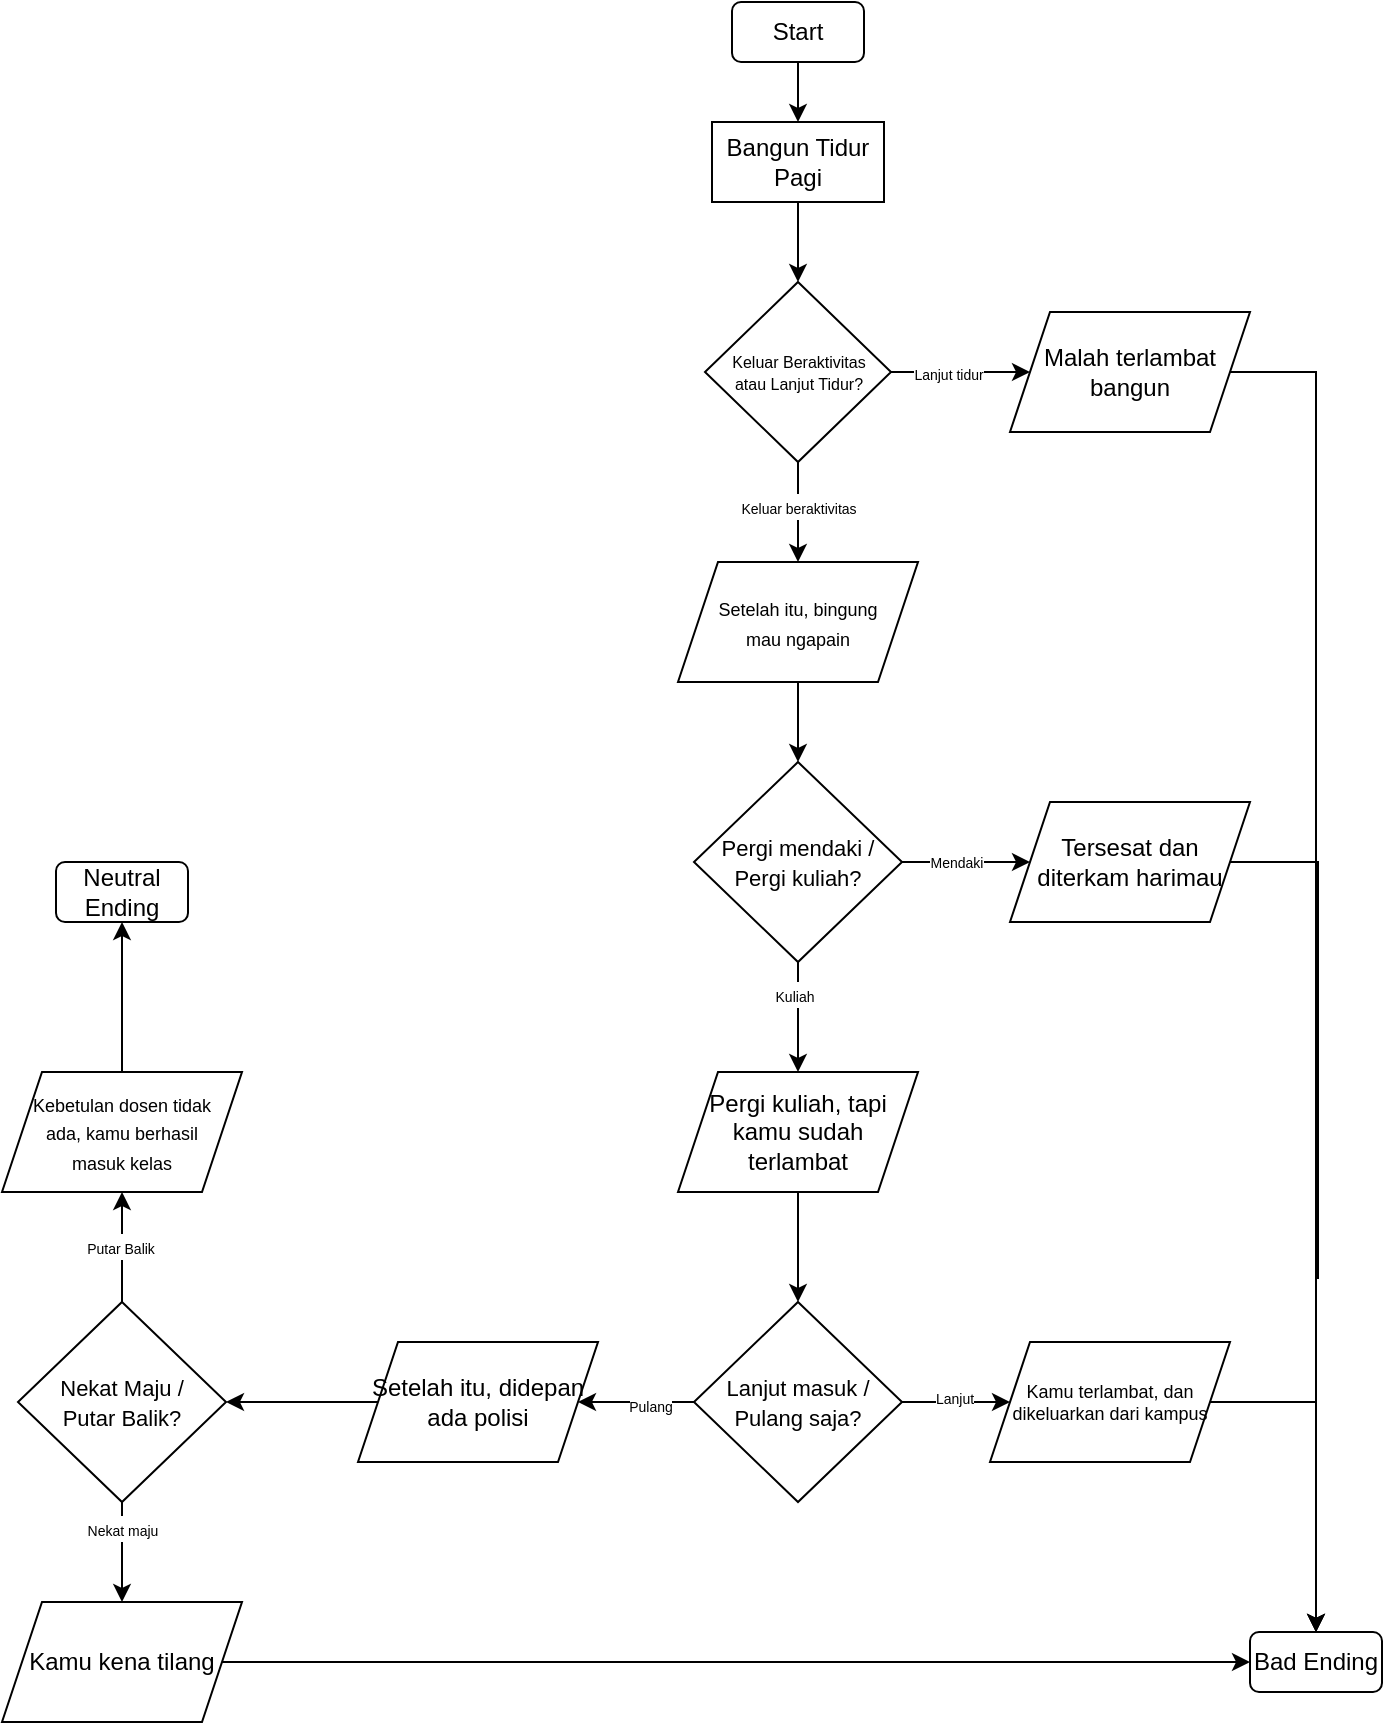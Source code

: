 <mxfile version="21.7.4" type="github">
  <diagram id="C5RBs43oDa-KdzZeNtuy" name="Page-1">
    <mxGraphModel dx="1926" dy="1026" grid="1" gridSize="10" guides="1" tooltips="1" connect="1" arrows="1" fold="1" page="1" pageScale="1" pageWidth="827" pageHeight="1169" math="0" shadow="0">
      <root>
        <mxCell id="WIyWlLk6GJQsqaUBKTNV-0" />
        <mxCell id="WIyWlLk6GJQsqaUBKTNV-1" parent="WIyWlLk6GJQsqaUBKTNV-0" />
        <mxCell id="Z7KanDH32zbY9CidZ3xN-4" style="edgeStyle=orthogonalEdgeStyle;rounded=0;orthogonalLoop=1;jettySize=auto;html=1;entryX=0.5;entryY=0;entryDx=0;entryDy=0;" edge="1" parent="WIyWlLk6GJQsqaUBKTNV-1" source="Z7KanDH32zbY9CidZ3xN-0" target="Z7KanDH32zbY9CidZ3xN-2">
          <mxGeometry relative="1" as="geometry" />
        </mxCell>
        <mxCell id="Z7KanDH32zbY9CidZ3xN-0" value="Start" style="rounded=1;whiteSpace=wrap;html=1;" vertex="1" parent="WIyWlLk6GJQsqaUBKTNV-1">
          <mxGeometry x="457" y="20" width="66" height="30" as="geometry" />
        </mxCell>
        <mxCell id="Z7KanDH32zbY9CidZ3xN-6" style="edgeStyle=orthogonalEdgeStyle;rounded=0;orthogonalLoop=1;jettySize=auto;html=1;" edge="1" parent="WIyWlLk6GJQsqaUBKTNV-1" source="Z7KanDH32zbY9CidZ3xN-2" target="Z7KanDH32zbY9CidZ3xN-5">
          <mxGeometry relative="1" as="geometry" />
        </mxCell>
        <mxCell id="Z7KanDH32zbY9CidZ3xN-2" value="Bangun Tidur Pagi" style="rounded=0;whiteSpace=wrap;html=1;" vertex="1" parent="WIyWlLk6GJQsqaUBKTNV-1">
          <mxGeometry x="447" y="80" width="86" height="40" as="geometry" />
        </mxCell>
        <mxCell id="Z7KanDH32zbY9CidZ3xN-8" style="edgeStyle=orthogonalEdgeStyle;rounded=0;orthogonalLoop=1;jettySize=auto;html=1;entryX=0;entryY=0.5;entryDx=0;entryDy=0;" edge="1" parent="WIyWlLk6GJQsqaUBKTNV-1" source="Z7KanDH32zbY9CidZ3xN-5" target="Z7KanDH32zbY9CidZ3xN-7">
          <mxGeometry relative="1" as="geometry" />
        </mxCell>
        <mxCell id="Z7KanDH32zbY9CidZ3xN-9" value="&lt;font style=&quot;font-size: 7px;&quot;&gt;Lanjut tidur&lt;/font&gt;" style="edgeLabel;html=1;align=center;verticalAlign=middle;resizable=0;points=[];" vertex="1" connectable="0" parent="Z7KanDH32zbY9CidZ3xN-8">
          <mxGeometry x="-0.191" relative="1" as="geometry">
            <mxPoint as="offset" />
          </mxGeometry>
        </mxCell>
        <mxCell id="Z7KanDH32zbY9CidZ3xN-14" style="edgeStyle=orthogonalEdgeStyle;rounded=0;orthogonalLoop=1;jettySize=auto;html=1;entryX=0.5;entryY=0;entryDx=0;entryDy=0;" edge="1" parent="WIyWlLk6GJQsqaUBKTNV-1" source="Z7KanDH32zbY9CidZ3xN-5" target="Z7KanDH32zbY9CidZ3xN-13">
          <mxGeometry relative="1" as="geometry" />
        </mxCell>
        <mxCell id="Z7KanDH32zbY9CidZ3xN-17" value="&lt;font style=&quot;font-size: 7px;&quot;&gt;Keluar beraktivitas&lt;/font&gt;" style="edgeLabel;html=1;align=center;verticalAlign=middle;resizable=0;points=[];" vertex="1" connectable="0" parent="Z7KanDH32zbY9CidZ3xN-14">
          <mxGeometry x="-0.131" relative="1" as="geometry">
            <mxPoint as="offset" />
          </mxGeometry>
        </mxCell>
        <mxCell id="Z7KanDH32zbY9CidZ3xN-5" value="&lt;p style=&quot;line-height: 80%;&quot;&gt;&lt;font style=&quot;font-size: 8px;&quot;&gt;Keluar Beraktivitas&lt;br&gt;atau Lanjut Tidur?&lt;/font&gt;&lt;/p&gt;" style="rhombus;whiteSpace=wrap;html=1;" vertex="1" parent="WIyWlLk6GJQsqaUBKTNV-1">
          <mxGeometry x="443.5" y="160" width="93" height="90" as="geometry" />
        </mxCell>
        <mxCell id="Z7KanDH32zbY9CidZ3xN-55" style="edgeStyle=orthogonalEdgeStyle;rounded=0;orthogonalLoop=1;jettySize=auto;html=1;entryX=0.5;entryY=0;entryDx=0;entryDy=0;" edge="1" parent="WIyWlLk6GJQsqaUBKTNV-1" source="Z7KanDH32zbY9CidZ3xN-7" target="Z7KanDH32zbY9CidZ3xN-54">
          <mxGeometry relative="1" as="geometry">
            <Array as="points">
              <mxPoint x="749" y="205" />
            </Array>
          </mxGeometry>
        </mxCell>
        <mxCell id="Z7KanDH32zbY9CidZ3xN-7" value="Malah terlambat bangun" style="shape=parallelogram;perimeter=parallelogramPerimeter;whiteSpace=wrap;html=1;fixedSize=1;" vertex="1" parent="WIyWlLk6GJQsqaUBKTNV-1">
          <mxGeometry x="596" y="175" width="120" height="60" as="geometry" />
        </mxCell>
        <mxCell id="Z7KanDH32zbY9CidZ3xN-16" style="edgeStyle=orthogonalEdgeStyle;rounded=0;orthogonalLoop=1;jettySize=auto;html=1;entryX=0.5;entryY=0;entryDx=0;entryDy=0;" edge="1" parent="WIyWlLk6GJQsqaUBKTNV-1" source="Z7KanDH32zbY9CidZ3xN-13" target="Z7KanDH32zbY9CidZ3xN-15">
          <mxGeometry relative="1" as="geometry" />
        </mxCell>
        <mxCell id="Z7KanDH32zbY9CidZ3xN-13" value="&lt;font style=&quot;font-size: 9px;&quot;&gt;Setelah itu, bingung&lt;br&gt;mau ngapain&lt;/font&gt;" style="shape=parallelogram;perimeter=parallelogramPerimeter;whiteSpace=wrap;html=1;fixedSize=1;" vertex="1" parent="WIyWlLk6GJQsqaUBKTNV-1">
          <mxGeometry x="430" y="300" width="120" height="60" as="geometry" />
        </mxCell>
        <mxCell id="Z7KanDH32zbY9CidZ3xN-19" style="edgeStyle=orthogonalEdgeStyle;rounded=0;orthogonalLoop=1;jettySize=auto;html=1;entryX=0;entryY=0.5;entryDx=0;entryDy=0;" edge="1" parent="WIyWlLk6GJQsqaUBKTNV-1" source="Z7KanDH32zbY9CidZ3xN-15" target="Z7KanDH32zbY9CidZ3xN-18">
          <mxGeometry relative="1" as="geometry" />
        </mxCell>
        <mxCell id="Z7KanDH32zbY9CidZ3xN-41" value="&lt;font style=&quot;font-size: 7px;&quot;&gt;Mendaki&lt;/font&gt;" style="edgeLabel;html=1;align=center;verticalAlign=middle;resizable=0;points=[];" vertex="1" connectable="0" parent="Z7KanDH32zbY9CidZ3xN-19">
          <mxGeometry x="-0.166" y="1" relative="1" as="geometry">
            <mxPoint as="offset" />
          </mxGeometry>
        </mxCell>
        <mxCell id="Z7KanDH32zbY9CidZ3xN-21" style="edgeStyle=orthogonalEdgeStyle;rounded=0;orthogonalLoop=1;jettySize=auto;html=1;" edge="1" parent="WIyWlLk6GJQsqaUBKTNV-1" source="Z7KanDH32zbY9CidZ3xN-15" target="Z7KanDH32zbY9CidZ3xN-20">
          <mxGeometry relative="1" as="geometry" />
        </mxCell>
        <mxCell id="Z7KanDH32zbY9CidZ3xN-43" value="&lt;font style=&quot;font-size: 7px;&quot;&gt;Kuliah&lt;/font&gt;" style="edgeLabel;html=1;align=center;verticalAlign=middle;resizable=0;points=[];" vertex="1" connectable="0" parent="Z7KanDH32zbY9CidZ3xN-21">
          <mxGeometry x="-0.439" y="-2" relative="1" as="geometry">
            <mxPoint as="offset" />
          </mxGeometry>
        </mxCell>
        <mxCell id="Z7KanDH32zbY9CidZ3xN-15" value="&lt;font style=&quot;font-size: 11px;&quot;&gt;Pergi mendaki / Pergi kuliah?&lt;/font&gt;" style="rhombus;whiteSpace=wrap;html=1;" vertex="1" parent="WIyWlLk6GJQsqaUBKTNV-1">
          <mxGeometry x="438" y="400" width="104" height="100" as="geometry" />
        </mxCell>
        <mxCell id="Z7KanDH32zbY9CidZ3xN-57" style="edgeStyle=orthogonalEdgeStyle;rounded=0;orthogonalLoop=1;jettySize=auto;html=1;exitX=1;exitY=0.5;exitDx=0;exitDy=0;entryX=0.5;entryY=0;entryDx=0;entryDy=0;" edge="1" parent="WIyWlLk6GJQsqaUBKTNV-1" source="Z7KanDH32zbY9CidZ3xN-18" target="Z7KanDH32zbY9CidZ3xN-54">
          <mxGeometry relative="1" as="geometry">
            <Array as="points">
              <mxPoint x="750" y="450" />
              <mxPoint x="750" y="658" />
              <mxPoint x="749" y="658" />
            </Array>
          </mxGeometry>
        </mxCell>
        <mxCell id="Z7KanDH32zbY9CidZ3xN-18" value="Tersesat dan diterkam harimau" style="shape=parallelogram;perimeter=parallelogramPerimeter;whiteSpace=wrap;html=1;fixedSize=1;" vertex="1" parent="WIyWlLk6GJQsqaUBKTNV-1">
          <mxGeometry x="596" y="420" width="120" height="60" as="geometry" />
        </mxCell>
        <mxCell id="Z7KanDH32zbY9CidZ3xN-24" style="edgeStyle=orthogonalEdgeStyle;rounded=0;orthogonalLoop=1;jettySize=auto;html=1;" edge="1" parent="WIyWlLk6GJQsqaUBKTNV-1" source="Z7KanDH32zbY9CidZ3xN-20" target="Z7KanDH32zbY9CidZ3xN-23">
          <mxGeometry relative="1" as="geometry" />
        </mxCell>
        <mxCell id="Z7KanDH32zbY9CidZ3xN-20" value="Pergi kuliah, tapi kamu sudah terlambat" style="shape=parallelogram;perimeter=parallelogramPerimeter;whiteSpace=wrap;html=1;fixedSize=1;" vertex="1" parent="WIyWlLk6GJQsqaUBKTNV-1">
          <mxGeometry x="430" y="555" width="120" height="60" as="geometry" />
        </mxCell>
        <mxCell id="Z7KanDH32zbY9CidZ3xN-39" style="edgeStyle=orthogonalEdgeStyle;rounded=0;orthogonalLoop=1;jettySize=auto;html=1;entryX=0;entryY=0.5;entryDx=0;entryDy=0;" edge="1" parent="WIyWlLk6GJQsqaUBKTNV-1" source="Z7KanDH32zbY9CidZ3xN-23" target="Z7KanDH32zbY9CidZ3xN-38">
          <mxGeometry relative="1" as="geometry" />
        </mxCell>
        <mxCell id="Z7KanDH32zbY9CidZ3xN-40" value="&lt;font style=&quot;font-size: 7px;&quot;&gt;Lanjut&lt;/font&gt;" style="edgeLabel;html=1;align=center;verticalAlign=middle;resizable=0;points=[];" vertex="1" connectable="0" parent="Z7KanDH32zbY9CidZ3xN-39">
          <mxGeometry x="-0.043" y="3" relative="1" as="geometry">
            <mxPoint as="offset" />
          </mxGeometry>
        </mxCell>
        <mxCell id="Z7KanDH32zbY9CidZ3xN-46" style="edgeStyle=orthogonalEdgeStyle;rounded=0;orthogonalLoop=1;jettySize=auto;html=1;entryX=1;entryY=0.5;entryDx=0;entryDy=0;" edge="1" parent="WIyWlLk6GJQsqaUBKTNV-1" source="Z7KanDH32zbY9CidZ3xN-23" target="Z7KanDH32zbY9CidZ3xN-44">
          <mxGeometry relative="1" as="geometry" />
        </mxCell>
        <mxCell id="Z7KanDH32zbY9CidZ3xN-63" value="&lt;font style=&quot;font-size: 7px;&quot;&gt;Pulang&lt;/font&gt;" style="edgeLabel;html=1;align=center;verticalAlign=middle;resizable=0;points=[];" vertex="1" connectable="0" parent="Z7KanDH32zbY9CidZ3xN-46">
          <mxGeometry x="-0.226" y="1" relative="1" as="geometry">
            <mxPoint as="offset" />
          </mxGeometry>
        </mxCell>
        <mxCell id="Z7KanDH32zbY9CidZ3xN-23" value="&lt;font style=&quot;font-size: 11px;&quot;&gt;Lanjut masuk / Pulang saja?&lt;/font&gt;" style="rhombus;whiteSpace=wrap;html=1;" vertex="1" parent="WIyWlLk6GJQsqaUBKTNV-1">
          <mxGeometry x="438" y="670" width="104" height="100" as="geometry" />
        </mxCell>
        <mxCell id="Z7KanDH32zbY9CidZ3xN-58" style="edgeStyle=orthogonalEdgeStyle;rounded=0;orthogonalLoop=1;jettySize=auto;html=1;entryX=0.5;entryY=0;entryDx=0;entryDy=0;" edge="1" parent="WIyWlLk6GJQsqaUBKTNV-1" source="Z7KanDH32zbY9CidZ3xN-38" target="Z7KanDH32zbY9CidZ3xN-54">
          <mxGeometry relative="1" as="geometry" />
        </mxCell>
        <mxCell id="Z7KanDH32zbY9CidZ3xN-38" value="&lt;p style=&quot;line-height: 80%;&quot;&gt;&lt;font style=&quot;font-size: 9px;&quot;&gt;Kamu terlambat, dan dikeluarkan dari kampus&lt;/font&gt;&lt;/p&gt;" style="shape=parallelogram;perimeter=parallelogramPerimeter;whiteSpace=wrap;html=1;fixedSize=1;" vertex="1" parent="WIyWlLk6GJQsqaUBKTNV-1">
          <mxGeometry x="586" y="690" width="120" height="60" as="geometry" />
        </mxCell>
        <mxCell id="Z7KanDH32zbY9CidZ3xN-47" value="" style="edgeStyle=orthogonalEdgeStyle;rounded=0;orthogonalLoop=1;jettySize=auto;html=1;" edge="1" parent="WIyWlLk6GJQsqaUBKTNV-1" source="Z7KanDH32zbY9CidZ3xN-44" target="Z7KanDH32zbY9CidZ3xN-45">
          <mxGeometry relative="1" as="geometry" />
        </mxCell>
        <mxCell id="Z7KanDH32zbY9CidZ3xN-44" value="Setelah itu, didepan ada polisi" style="shape=parallelogram;perimeter=parallelogramPerimeter;whiteSpace=wrap;html=1;fixedSize=1;" vertex="1" parent="WIyWlLk6GJQsqaUBKTNV-1">
          <mxGeometry x="270" y="690" width="120" height="60" as="geometry" />
        </mxCell>
        <mxCell id="Z7KanDH32zbY9CidZ3xN-49" value="" style="edgeStyle=orthogonalEdgeStyle;rounded=0;orthogonalLoop=1;jettySize=auto;html=1;" edge="1" parent="WIyWlLk6GJQsqaUBKTNV-1" source="Z7KanDH32zbY9CidZ3xN-45" target="Z7KanDH32zbY9CidZ3xN-48">
          <mxGeometry relative="1" as="geometry" />
        </mxCell>
        <mxCell id="Z7KanDH32zbY9CidZ3xN-50" value="&lt;font style=&quot;font-size: 7px;&quot;&gt;Nekat maju&lt;/font&gt;" style="edgeLabel;html=1;align=center;verticalAlign=middle;resizable=0;points=[];" vertex="1" connectable="0" parent="Z7KanDH32zbY9CidZ3xN-49">
          <mxGeometry x="-0.483" y="-3" relative="1" as="geometry">
            <mxPoint x="3" as="offset" />
          </mxGeometry>
        </mxCell>
        <mxCell id="Z7KanDH32zbY9CidZ3xN-52" value="" style="edgeStyle=orthogonalEdgeStyle;rounded=0;orthogonalLoop=1;jettySize=auto;html=1;" edge="1" parent="WIyWlLk6GJQsqaUBKTNV-1" source="Z7KanDH32zbY9CidZ3xN-45" target="Z7KanDH32zbY9CidZ3xN-51">
          <mxGeometry relative="1" as="geometry" />
        </mxCell>
        <mxCell id="Z7KanDH32zbY9CidZ3xN-62" value="&lt;font style=&quot;font-size: 7px;&quot;&gt;Putar Balik&lt;/font&gt;" style="edgeLabel;html=1;align=center;verticalAlign=middle;resizable=0;points=[];" vertex="1" connectable="0" parent="Z7KanDH32zbY9CidZ3xN-52">
          <mxGeometry x="-0.024" y="1" relative="1" as="geometry">
            <mxPoint y="-1" as="offset" />
          </mxGeometry>
        </mxCell>
        <mxCell id="Z7KanDH32zbY9CidZ3xN-45" value="&lt;span style=&quot;font-size: 11px;&quot;&gt;Nekat Maju /&lt;br&gt;Putar Balik?&lt;/span&gt;" style="rhombus;whiteSpace=wrap;html=1;" vertex="1" parent="WIyWlLk6GJQsqaUBKTNV-1">
          <mxGeometry x="100" y="670" width="104" height="100" as="geometry" />
        </mxCell>
        <mxCell id="Z7KanDH32zbY9CidZ3xN-59" style="edgeStyle=orthogonalEdgeStyle;rounded=0;orthogonalLoop=1;jettySize=auto;html=1;entryX=0;entryY=0.5;entryDx=0;entryDy=0;" edge="1" parent="WIyWlLk6GJQsqaUBKTNV-1" source="Z7KanDH32zbY9CidZ3xN-48" target="Z7KanDH32zbY9CidZ3xN-54">
          <mxGeometry relative="1" as="geometry" />
        </mxCell>
        <mxCell id="Z7KanDH32zbY9CidZ3xN-48" value="Kamu kena tilang" style="shape=parallelogram;perimeter=parallelogramPerimeter;whiteSpace=wrap;html=1;fixedSize=1;" vertex="1" parent="WIyWlLk6GJQsqaUBKTNV-1">
          <mxGeometry x="92" y="820" width="120" height="60" as="geometry" />
        </mxCell>
        <mxCell id="Z7KanDH32zbY9CidZ3xN-61" value="" style="edgeStyle=orthogonalEdgeStyle;rounded=0;orthogonalLoop=1;jettySize=auto;html=1;" edge="1" parent="WIyWlLk6GJQsqaUBKTNV-1" source="Z7KanDH32zbY9CidZ3xN-51" target="Z7KanDH32zbY9CidZ3xN-60">
          <mxGeometry relative="1" as="geometry" />
        </mxCell>
        <mxCell id="Z7KanDH32zbY9CidZ3xN-51" value="&lt;font style=&quot;font-size: 9px;&quot;&gt;Kebetulan dosen tidak&lt;br&gt;ada, kamu berhasil&lt;br&gt;masuk kelas&lt;/font&gt;" style="shape=parallelogram;perimeter=parallelogramPerimeter;whiteSpace=wrap;html=1;fixedSize=1;" vertex="1" parent="WIyWlLk6GJQsqaUBKTNV-1">
          <mxGeometry x="92" y="555" width="120" height="60" as="geometry" />
        </mxCell>
        <mxCell id="Z7KanDH32zbY9CidZ3xN-54" value="Bad Ending" style="rounded=1;whiteSpace=wrap;html=1;" vertex="1" parent="WIyWlLk6GJQsqaUBKTNV-1">
          <mxGeometry x="716" y="835" width="66" height="30" as="geometry" />
        </mxCell>
        <mxCell id="Z7KanDH32zbY9CidZ3xN-60" value="Neutral Ending" style="rounded=1;whiteSpace=wrap;html=1;" vertex="1" parent="WIyWlLk6GJQsqaUBKTNV-1">
          <mxGeometry x="119" y="450" width="66" height="30" as="geometry" />
        </mxCell>
      </root>
    </mxGraphModel>
  </diagram>
</mxfile>
